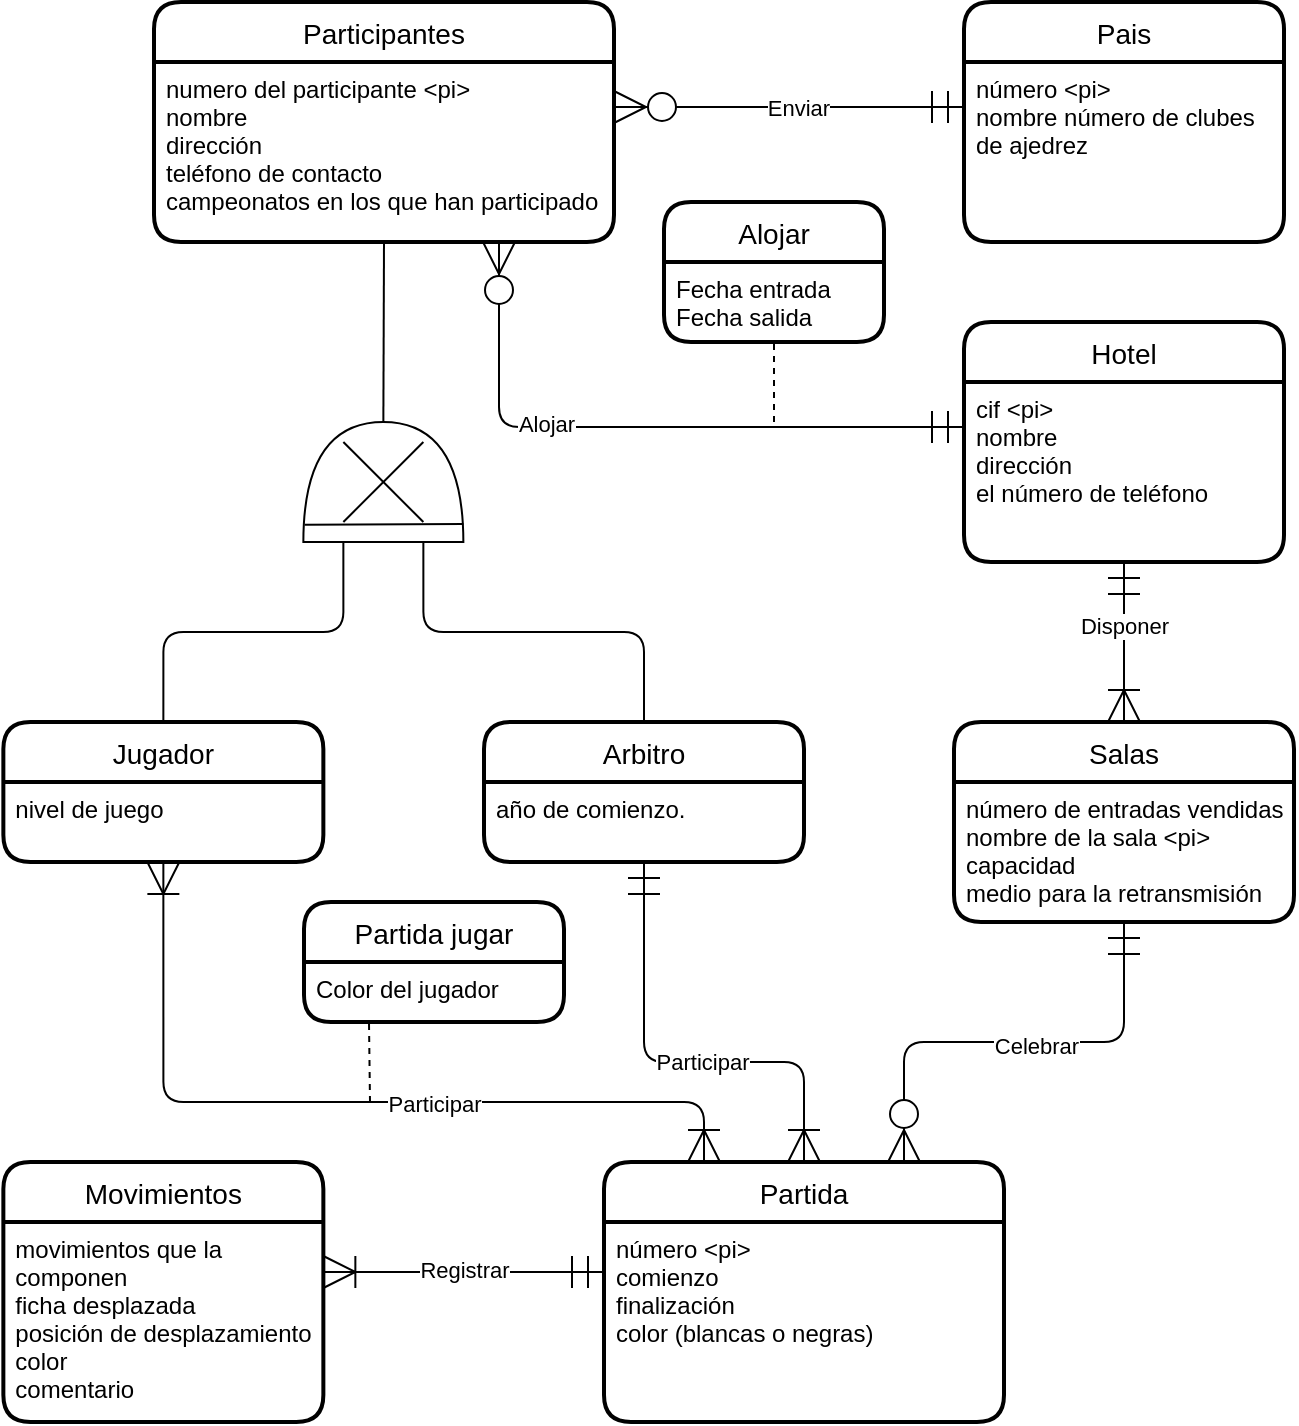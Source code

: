 <mxfile version="15.3.5" type="device" pages="2"><diagram id="JHCfss5KqE6PyBWht5w_" name="Page-1"><mxGraphModel dx="782" dy="468" grid="1" gridSize="10" guides="1" tooltips="1" connect="1" arrows="1" fold="1" page="1" pageScale="1" pageWidth="827" pageHeight="1169" math="0" shadow="0"><root><mxCell id="0"/><mxCell id="1" parent="0"/><mxCell id="76hYplCgT6R0R-qtOJ77-1" value="Participantes" style="swimlane;childLayout=stackLayout;horizontal=1;startSize=30;horizontalStack=0;rounded=1;fontSize=14;fontStyle=0;strokeWidth=2;resizeParent=0;resizeLast=1;shadow=0;dashed=0;align=center;hachureGap=4;pointerEvents=0;" parent="1" vertex="1"><mxGeometry x="115" y="40" width="230" height="120" as="geometry"/></mxCell><mxCell id="76hYplCgT6R0R-qtOJ77-2" value="numero del participante &lt;pi&gt;&#10;nombre&#10;dirección&#10;teléfono de contacto&#10;campeonatos en los que han participado" style="align=left;strokeColor=none;fillColor=none;spacingLeft=4;fontSize=12;verticalAlign=top;resizable=0;rotatable=0;part=1;" parent="76hYplCgT6R0R-qtOJ77-1" vertex="1"><mxGeometry y="30" width="230" height="90" as="geometry"/></mxCell><mxCell id="76hYplCgT6R0R-qtOJ77-3" value="" style="shape=or;whiteSpace=wrap;html=1;hachureGap=4;pointerEvents=0;rotation=-90;" parent="1" vertex="1"><mxGeometry x="199.68" y="240" width="60" height="80" as="geometry"/></mxCell><mxCell id="76hYplCgT6R0R-qtOJ77-4" value="" style="endArrow=none;html=1;startSize=14;endSize=14;sourcePerimeterSpacing=8;targetPerimeterSpacing=8;entryX=0.144;entryY=0.008;entryDx=0;entryDy=0;entryPerimeter=0;" parent="1" target="76hYplCgT6R0R-qtOJ77-3" edge="1"><mxGeometry width="50" height="50" relative="1" as="geometry"><mxPoint x="269.68" y="301" as="sourcePoint"/><mxPoint x="429.68" y="250" as="targetPoint"/></mxGeometry></mxCell><mxCell id="76hYplCgT6R0R-qtOJ77-5" value="" style="endArrow=none;html=1;startSize=14;endSize=14;sourcePerimeterSpacing=8;targetPerimeterSpacing=8;entryX=0.5;entryY=1;entryDx=0;entryDy=0;exitX=1;exitY=0.5;exitDx=0;exitDy=0;exitPerimeter=0;" parent="1" source="76hYplCgT6R0R-qtOJ77-3" target="76hYplCgT6R0R-qtOJ77-2" edge="1"><mxGeometry width="50" height="50" relative="1" as="geometry"><mxPoint x="380" y="270" as="sourcePoint"/><mxPoint x="430" y="220" as="targetPoint"/></mxGeometry></mxCell><mxCell id="76hYplCgT6R0R-qtOJ77-9" value="" style="endArrow=none;html=1;startSize=14;endSize=14;sourcePerimeterSpacing=8;targetPerimeterSpacing=8;" parent="1" edge="1"><mxGeometry width="50" height="50" relative="1" as="geometry"><mxPoint x="209.68" y="300" as="sourcePoint"/><mxPoint x="249.68" y="260" as="targetPoint"/></mxGeometry></mxCell><mxCell id="76hYplCgT6R0R-qtOJ77-10" value="" style="endArrow=none;html=1;startSize=14;endSize=14;sourcePerimeterSpacing=8;targetPerimeterSpacing=8;" parent="1" edge="1"><mxGeometry width="50" height="50" relative="1" as="geometry"><mxPoint x="249.68" y="300" as="sourcePoint"/><mxPoint x="209.68" y="260" as="targetPoint"/></mxGeometry></mxCell><mxCell id="76hYplCgT6R0R-qtOJ77-11" value="Jugador" style="swimlane;childLayout=stackLayout;horizontal=1;startSize=30;horizontalStack=0;rounded=1;fontSize=14;fontStyle=0;strokeWidth=2;resizeParent=0;resizeLast=1;shadow=0;dashed=0;align=center;hachureGap=4;pointerEvents=0;" parent="1" vertex="1"><mxGeometry x="39.68" y="400" width="160" height="70" as="geometry"/></mxCell><mxCell id="76hYplCgT6R0R-qtOJ77-12" value="nivel de juego" style="align=left;strokeColor=none;fillColor=none;spacingLeft=4;fontSize=12;verticalAlign=top;resizable=0;rotatable=0;part=1;" parent="76hYplCgT6R0R-qtOJ77-11" vertex="1"><mxGeometry y="30" width="160" height="40" as="geometry"/></mxCell><mxCell id="76hYplCgT6R0R-qtOJ77-13" value="Arbitro" style="swimlane;childLayout=stackLayout;horizontal=1;startSize=30;horizontalStack=0;rounded=1;fontSize=14;fontStyle=0;strokeWidth=2;resizeParent=0;resizeLast=1;shadow=0;dashed=0;align=center;hachureGap=4;pointerEvents=0;" parent="1" vertex="1"><mxGeometry x="280" y="400" width="160" height="70" as="geometry"/></mxCell><mxCell id="76hYplCgT6R0R-qtOJ77-14" value="año de comienzo." style="align=left;strokeColor=none;fillColor=none;spacingLeft=4;fontSize=12;verticalAlign=top;resizable=0;rotatable=0;part=1;" parent="76hYplCgT6R0R-qtOJ77-13" vertex="1"><mxGeometry y="30" width="160" height="40" as="geometry"/></mxCell><mxCell id="76hYplCgT6R0R-qtOJ77-15" value="" style="endArrow=none;html=1;startSize=14;endSize=14;sourcePerimeterSpacing=8;targetPerimeterSpacing=8;entryX=0;entryY=0.25;entryDx=0;entryDy=0;entryPerimeter=0;exitX=0.5;exitY=0;exitDx=0;exitDy=0;edgeStyle=orthogonalEdgeStyle;" parent="1" source="76hYplCgT6R0R-qtOJ77-11" target="76hYplCgT6R0R-qtOJ77-3" edge="1"><mxGeometry width="50" height="50" relative="1" as="geometry"><mxPoint x="200" y="430" as="sourcePoint"/><mxPoint x="250" y="380" as="targetPoint"/></mxGeometry></mxCell><mxCell id="76hYplCgT6R0R-qtOJ77-16" value="" style="endArrow=none;html=1;startSize=14;endSize=14;sourcePerimeterSpacing=8;targetPerimeterSpacing=8;exitX=0.5;exitY=0;exitDx=0;exitDy=0;entryX=0;entryY=0.75;entryDx=0;entryDy=0;entryPerimeter=0;edgeStyle=orthogonalEdgeStyle;" parent="1" source="76hYplCgT6R0R-qtOJ77-13" target="76hYplCgT6R0R-qtOJ77-3" edge="1"><mxGeometry width="50" height="50" relative="1" as="geometry"><mxPoint x="200" y="430" as="sourcePoint"/><mxPoint x="250" y="380" as="targetPoint"/></mxGeometry></mxCell><mxCell id="76hYplCgT6R0R-qtOJ77-17" value="Pais" style="swimlane;childLayout=stackLayout;horizontal=1;startSize=30;horizontalStack=0;rounded=1;fontSize=14;fontStyle=0;strokeWidth=2;resizeParent=0;resizeLast=1;shadow=0;dashed=0;align=center;hachureGap=4;pointerEvents=0;" parent="1" vertex="1"><mxGeometry x="520" y="40" width="160" height="120" as="geometry"/></mxCell><mxCell id="76hYplCgT6R0R-qtOJ77-18" value="número &lt;pi&gt; &#10;nombre número de clubes &#10;de ajedrez" style="align=left;strokeColor=none;fillColor=none;spacingLeft=4;fontSize=12;verticalAlign=top;resizable=0;rotatable=0;part=1;" parent="76hYplCgT6R0R-qtOJ77-17" vertex="1"><mxGeometry y="30" width="160" height="90" as="geometry"/></mxCell><mxCell id="76hYplCgT6R0R-qtOJ77-19" value="Partida" style="swimlane;childLayout=stackLayout;horizontal=1;startSize=30;horizontalStack=0;rounded=1;fontSize=14;fontStyle=0;strokeWidth=2;resizeParent=0;resizeLast=1;shadow=0;dashed=0;align=center;hachureGap=4;pointerEvents=0;" parent="1" vertex="1"><mxGeometry x="340" y="620" width="200" height="130" as="geometry"/></mxCell><mxCell id="76hYplCgT6R0R-qtOJ77-20" value="número &lt;pi&gt;&#10;comienzo&#10;finalización&#10;color (blancas o negras)&#10;" style="align=left;strokeColor=none;fillColor=none;spacingLeft=4;fontSize=12;verticalAlign=top;resizable=0;rotatable=0;part=1;" parent="76hYplCgT6R0R-qtOJ77-19" vertex="1"><mxGeometry y="30" width="200" height="100" as="geometry"/></mxCell><mxCell id="76hYplCgT6R0R-qtOJ77-21" value="Salas" style="swimlane;childLayout=stackLayout;horizontal=1;startSize=30;horizontalStack=0;rounded=1;fontSize=14;fontStyle=0;strokeWidth=2;resizeParent=0;resizeLast=1;shadow=0;dashed=0;align=center;hachureGap=4;pointerEvents=0;" parent="1" vertex="1"><mxGeometry x="515" y="400" width="170" height="100" as="geometry"/></mxCell><mxCell id="76hYplCgT6R0R-qtOJ77-22" value="número de entradas vendidas &#10;nombre de la sala &lt;pi&gt;&#10;capacidad &#10;medio para la retransmisión " style="align=left;strokeColor=none;fillColor=none;spacingLeft=4;fontSize=12;verticalAlign=top;resizable=0;rotatable=0;part=1;" parent="76hYplCgT6R0R-qtOJ77-21" vertex="1"><mxGeometry y="30" width="170" height="70" as="geometry"/></mxCell><mxCell id="76hYplCgT6R0R-qtOJ77-23" value="Hotel" style="swimlane;childLayout=stackLayout;horizontal=1;startSize=30;horizontalStack=0;rounded=1;fontSize=14;fontStyle=0;strokeWidth=2;resizeParent=0;resizeLast=1;shadow=0;dashed=0;align=center;hachureGap=4;pointerEvents=0;" parent="1" vertex="1"><mxGeometry x="520" y="200" width="160" height="120" as="geometry"/></mxCell><mxCell id="76hYplCgT6R0R-qtOJ77-24" value="cif &lt;pi&gt;&#10;nombre &#10;dirección&#10;el número de teléfono " style="align=left;strokeColor=none;fillColor=none;spacingLeft=4;fontSize=12;verticalAlign=top;resizable=0;rotatable=0;part=1;" parent="76hYplCgT6R0R-qtOJ77-23" vertex="1"><mxGeometry y="30" width="160" height="90" as="geometry"/></mxCell><mxCell id="lxphZATxZEtkiUI6Alnr-1" value="" style="edgeStyle=orthogonalEdgeStyle;fontSize=12;html=1;endArrow=ERzeroToMany;startArrow=ERmandOne;startSize=14;endSize=14;sourcePerimeterSpacing=8;targetPerimeterSpacing=8;exitX=0.5;exitY=1;exitDx=0;exitDy=0;entryX=0.75;entryY=0;entryDx=0;entryDy=0;" edge="1" parent="1" source="76hYplCgT6R0R-qtOJ77-22" target="76hYplCgT6R0R-qtOJ77-19"><mxGeometry width="100" height="100" relative="1" as="geometry"><mxPoint x="350" y="780" as="sourcePoint"/><mxPoint x="450" y="680" as="targetPoint"/></mxGeometry></mxCell><mxCell id="tUhI7slKoy_8_d2_sR10-8" value="Celebrar" style="edgeLabel;html=1;align=center;verticalAlign=middle;resizable=0;points=[];" vertex="1" connectable="0" parent="lxphZATxZEtkiUI6Alnr-1"><mxGeometry x="-0.094" y="2" relative="1" as="geometry"><mxPoint as="offset"/></mxGeometry></mxCell><mxCell id="lxphZATxZEtkiUI6Alnr-2" value="" style="edgeStyle=orthogonalEdgeStyle;fontSize=12;html=1;endArrow=ERoneToMany;startArrow=ERmandOne;startSize=14;endSize=14;sourcePerimeterSpacing=8;targetPerimeterSpacing=8;exitX=0.5;exitY=1;exitDx=0;exitDy=0;entryX=0.5;entryY=0;entryDx=0;entryDy=0;" edge="1" parent="1" source="76hYplCgT6R0R-qtOJ77-24" target="76hYplCgT6R0R-qtOJ77-21"><mxGeometry width="100" height="100" relative="1" as="geometry"><mxPoint x="350" y="700" as="sourcePoint"/><mxPoint x="450" y="600" as="targetPoint"/></mxGeometry></mxCell><mxCell id="tUhI7slKoy_8_d2_sR10-9" value="Disponer" style="edgeLabel;html=1;align=center;verticalAlign=middle;resizable=0;points=[];" vertex="1" connectable="0" parent="lxphZATxZEtkiUI6Alnr-2"><mxGeometry x="0.236" y="-2" relative="1" as="geometry"><mxPoint x="2" y="-18" as="offset"/></mxGeometry></mxCell><mxCell id="lxphZATxZEtkiUI6Alnr-3" value="" style="edgeStyle=entityRelationEdgeStyle;fontSize=12;html=1;endArrow=ERzeroToMany;startArrow=ERmandOne;startSize=14;endSize=14;sourcePerimeterSpacing=8;targetPerimeterSpacing=8;entryX=1;entryY=0.25;entryDx=0;entryDy=0;exitX=0;exitY=0.25;exitDx=0;exitDy=0;" edge="1" parent="1" source="76hYplCgT6R0R-qtOJ77-18" target="76hYplCgT6R0R-qtOJ77-2"><mxGeometry width="100" height="100" relative="1" as="geometry"><mxPoint x="350" y="190" as="sourcePoint"/><mxPoint x="450" y="90" as="targetPoint"/></mxGeometry></mxCell><mxCell id="tUhI7slKoy_8_d2_sR10-11" value="Enviar" style="edgeLabel;html=1;align=center;verticalAlign=middle;resizable=0;points=[];" vertex="1" connectable="0" parent="lxphZATxZEtkiUI6Alnr-3"><mxGeometry x="-0.044" y="-1" relative="1" as="geometry"><mxPoint y="1" as="offset"/></mxGeometry></mxCell><mxCell id="lxphZATxZEtkiUI6Alnr-4" value="" style="edgeStyle=orthogonalEdgeStyle;fontSize=12;html=1;endArrow=ERzeroToMany;startArrow=ERmandOne;startSize=14;endSize=14;sourcePerimeterSpacing=8;targetPerimeterSpacing=8;entryX=0.75;entryY=1;entryDx=0;entryDy=0;exitX=0;exitY=0.25;exitDx=0;exitDy=0;" edge="1" parent="1" source="76hYplCgT6R0R-qtOJ77-24" target="76hYplCgT6R0R-qtOJ77-2"><mxGeometry width="100" height="100" relative="1" as="geometry"><mxPoint x="280" y="280" as="sourcePoint"/><mxPoint x="380" y="180" as="targetPoint"/></mxGeometry></mxCell><mxCell id="tUhI7slKoy_8_d2_sR10-10" value="Alojar" style="edgeLabel;html=1;align=center;verticalAlign=middle;resizable=0;points=[];" vertex="1" connectable="0" parent="lxphZATxZEtkiUI6Alnr-4"><mxGeometry x="-0.417" y="4" relative="1" as="geometry"><mxPoint x="-115" y="-6" as="offset"/></mxGeometry></mxCell><mxCell id="lxphZATxZEtkiUI6Alnr-5" value="Movimientos" style="swimlane;childLayout=stackLayout;horizontal=1;startSize=30;horizontalStack=0;rounded=1;fontSize=14;fontStyle=0;strokeWidth=2;resizeParent=0;resizeLast=1;shadow=0;dashed=0;align=center;hachureGap=4;pointerEvents=0;" vertex="1" parent="1"><mxGeometry x="39.68" y="620" width="160" height="130" as="geometry"/></mxCell><mxCell id="lxphZATxZEtkiUI6Alnr-6" value="movimientos que la&#10;componen&#10;ficha desplazada&#10;posición de desplazamiento&#10;color&#10;comentario" style="align=left;strokeColor=none;fillColor=none;spacingLeft=4;fontSize=12;verticalAlign=top;resizable=0;rotatable=0;part=1;" vertex="1" parent="lxphZATxZEtkiUI6Alnr-5"><mxGeometry y="30" width="160" height="100" as="geometry"/></mxCell><mxCell id="tUhI7slKoy_8_d2_sR10-1" value="" style="edgeStyle=entityRelationEdgeStyle;fontSize=12;html=1;endArrow=ERoneToMany;startArrow=ERmandOne;startSize=14;endSize=14;sourcePerimeterSpacing=8;targetPerimeterSpacing=8;exitX=0;exitY=0.25;exitDx=0;exitDy=0;entryX=1;entryY=0.25;entryDx=0;entryDy=0;startFill=0;" edge="1" parent="1" source="76hYplCgT6R0R-qtOJ77-20" target="lxphZATxZEtkiUI6Alnr-6"><mxGeometry width="100" height="100" relative="1" as="geometry"><mxPoint x="290" y="750" as="sourcePoint"/><mxPoint x="242" y="690" as="targetPoint"/></mxGeometry></mxCell><mxCell id="tUhI7slKoy_8_d2_sR10-4" value="Registrar" style="edgeLabel;html=1;align=center;verticalAlign=middle;resizable=0;points=[];" vertex="1" connectable="0" parent="tUhI7slKoy_8_d2_sR10-1"><mxGeometry x="-0.005" y="-1" relative="1" as="geometry"><mxPoint as="offset"/></mxGeometry></mxCell><mxCell id="tUhI7slKoy_8_d2_sR10-2" value="" style="edgeStyle=orthogonalEdgeStyle;fontSize=12;html=1;endArrow=ERoneToMany;startArrow=ERoneToMany;startSize=14;endSize=14;sourcePerimeterSpacing=8;targetPerimeterSpacing=8;entryX=0.5;entryY=1;entryDx=0;entryDy=0;exitX=0.25;exitY=0;exitDx=0;exitDy=0;" edge="1" parent="1" source="76hYplCgT6R0R-qtOJ77-19" target="76hYplCgT6R0R-qtOJ77-12"><mxGeometry width="100" height="100" relative="1" as="geometry"><mxPoint x="290" y="600" as="sourcePoint"/><mxPoint x="390" y="500" as="targetPoint"/><Array as="points"><mxPoint x="390" y="590"/><mxPoint x="120" y="590"/></Array></mxGeometry></mxCell><mxCell id="tUhI7slKoy_8_d2_sR10-6" value="Participar" style="edgeLabel;html=1;align=center;verticalAlign=middle;resizable=0;points=[];" vertex="1" connectable="0" parent="tUhI7slKoy_8_d2_sR10-2"><mxGeometry x="-0.216" y="1" relative="1" as="geometry"><mxPoint as="offset"/></mxGeometry></mxCell><mxCell id="tUhI7slKoy_8_d2_sR10-3" value="" style="edgeStyle=orthogonalEdgeStyle;fontSize=12;html=1;endArrow=ERoneToMany;startArrow=ERmandOne;startSize=14;endSize=14;sourcePerimeterSpacing=8;targetPerimeterSpacing=8;entryX=0.5;entryY=0;entryDx=0;entryDy=0;exitX=0.5;exitY=1;exitDx=0;exitDy=0;" edge="1" parent="1" source="76hYplCgT6R0R-qtOJ77-14" target="76hYplCgT6R0R-qtOJ77-19"><mxGeometry width="100" height="100" relative="1" as="geometry"><mxPoint x="290" y="600" as="sourcePoint"/><mxPoint x="390" y="500" as="targetPoint"/><Array as="points"><mxPoint x="360" y="570"/><mxPoint x="440" y="570"/></Array></mxGeometry></mxCell><mxCell id="tUhI7slKoy_8_d2_sR10-7" value="Participar" style="edgeLabel;html=1;align=center;verticalAlign=middle;resizable=0;points=[];" vertex="1" connectable="0" parent="tUhI7slKoy_8_d2_sR10-3"><mxGeometry x="0.121" relative="1" as="geometry"><mxPoint as="offset"/></mxGeometry></mxCell><mxCell id="tUhI7slKoy_8_d2_sR10-12" value="Partida jugar" style="swimlane;childLayout=stackLayout;horizontal=1;startSize=30;horizontalStack=0;rounded=1;fontSize=14;fontStyle=0;strokeWidth=2;resizeParent=0;resizeLast=1;shadow=0;dashed=0;align=center;hachureGap=4;pointerEvents=0;" vertex="1" parent="1"><mxGeometry x="190" y="490" width="130" height="60" as="geometry"/></mxCell><mxCell id="tUhI7slKoy_8_d2_sR10-13" value="Color del jugador" style="align=left;strokeColor=none;fillColor=none;spacingLeft=4;fontSize=12;verticalAlign=top;resizable=0;rotatable=0;part=1;" vertex="1" parent="tUhI7slKoy_8_d2_sR10-12"><mxGeometry y="30" width="130" height="30" as="geometry"/></mxCell><mxCell id="tUhI7slKoy_8_d2_sR10-18" value="" style="endArrow=none;dashed=1;html=1;startSize=14;endSize=14;sourcePerimeterSpacing=8;targetPerimeterSpacing=8;entryX=0.25;entryY=1;entryDx=0;entryDy=0;" edge="1" parent="1" target="tUhI7slKoy_8_d2_sR10-13"><mxGeometry width="50" height="50" relative="1" as="geometry"><mxPoint x="223" y="590" as="sourcePoint"/><mxPoint x="360" y="530" as="targetPoint"/></mxGeometry></mxCell><mxCell id="tUhI7slKoy_8_d2_sR10-19" value="Alojar" style="swimlane;childLayout=stackLayout;horizontal=1;startSize=30;horizontalStack=0;rounded=1;fontSize=14;fontStyle=0;strokeWidth=2;resizeParent=0;resizeLast=1;shadow=0;dashed=0;align=center;hachureGap=4;pointerEvents=0;" vertex="1" parent="1"><mxGeometry x="370" y="140" width="110" height="70" as="geometry"/></mxCell><mxCell id="tUhI7slKoy_8_d2_sR10-20" value="Fecha entrada &#10;Fecha salida" style="align=left;strokeColor=none;fillColor=none;spacingLeft=4;fontSize=12;verticalAlign=top;resizable=0;rotatable=0;part=1;" vertex="1" parent="tUhI7slKoy_8_d2_sR10-19"><mxGeometry y="30" width="110" height="40" as="geometry"/></mxCell><mxCell id="tUhI7slKoy_8_d2_sR10-21" value="" style="endArrow=none;dashed=1;html=1;startSize=14;endSize=14;sourcePerimeterSpacing=8;targetPerimeterSpacing=8;entryX=0.5;entryY=1;entryDx=0;entryDy=0;" edge="1" parent="1" target="tUhI7slKoy_8_d2_sR10-20"><mxGeometry width="50" height="50" relative="1" as="geometry"><mxPoint x="425" y="250" as="sourcePoint"/><mxPoint x="360" y="240" as="targetPoint"/></mxGeometry></mxCell></root></mxGraphModel></diagram><diagram id="H9cskoCqwEvtqbVcft_o" name="Page-2"><mxGraphModel dx="782" dy="468" grid="1" gridSize="10" guides="1" tooltips="1" connect="1" arrows="1" fold="1" page="1" pageScale="1" pageWidth="827" pageHeight="1169" math="0" shadow="0"><root><mxCell id="-FMiQrJDJoehr5ywNvMi-0"/><mxCell id="-FMiQrJDJoehr5ywNvMi-1" parent="-FMiQrJDJoehr5ywNvMi-0"/></root></mxGraphModel></diagram></mxfile>